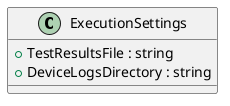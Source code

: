 @startuml
class ExecutionSettings {
    + TestResultsFile : string
    + DeviceLogsDirectory : string
}
@enduml
